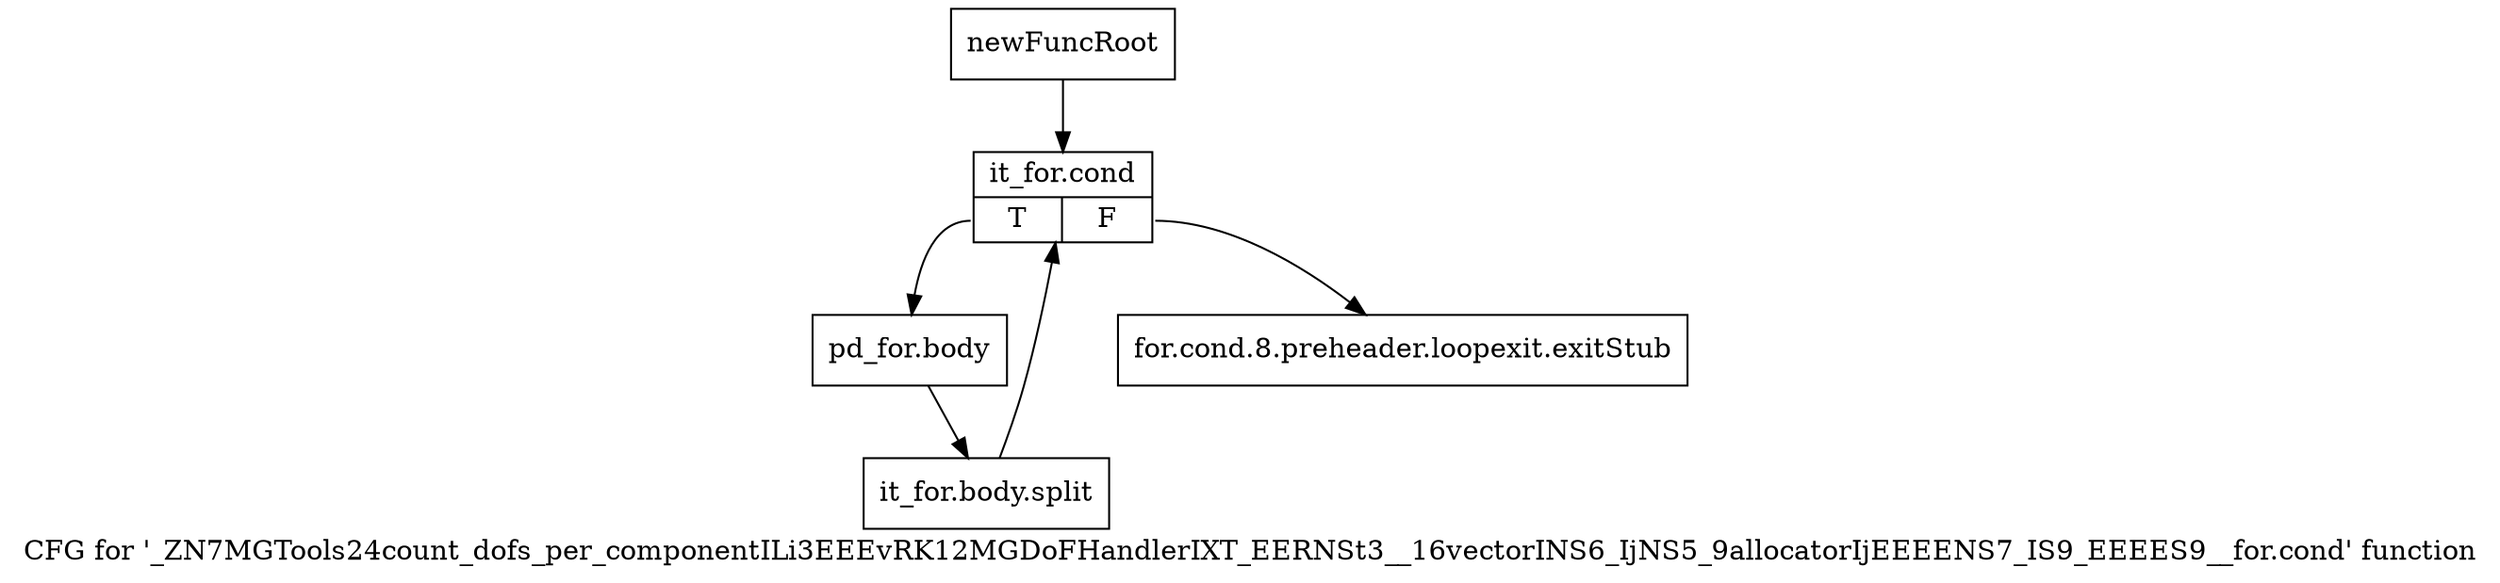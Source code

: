 digraph "CFG for '_ZN7MGTools24count_dofs_per_componentILi3EEEvRK12MGDoFHandlerIXT_EERNSt3__16vectorINS6_IjNS5_9allocatorIjEEEENS7_IS9_EEEES9__for.cond' function" {
	label="CFG for '_ZN7MGTools24count_dofs_per_componentILi3EEEvRK12MGDoFHandlerIXT_EERNSt3__16vectorINS6_IjNS5_9allocatorIjEEEENS7_IS9_EEEES9__for.cond' function";

	Node0x9531110 [shape=record,label="{newFuncRoot}"];
	Node0x9531110 -> Node0x95311b0;
	Node0x9531160 [shape=record,label="{for.cond.8.preheader.loopexit.exitStub}"];
	Node0x95311b0 [shape=record,label="{it_for.cond|{<s0>T|<s1>F}}"];
	Node0x95311b0:s0 -> Node0x9531200;
	Node0x95311b0:s1 -> Node0x9531160;
	Node0x9531200 [shape=record,label="{pd_for.body}"];
	Node0x9531200 -> Node0xb664200;
	Node0xb664200 [shape=record,label="{it_for.body.split}"];
	Node0xb664200 -> Node0x95311b0;
}
